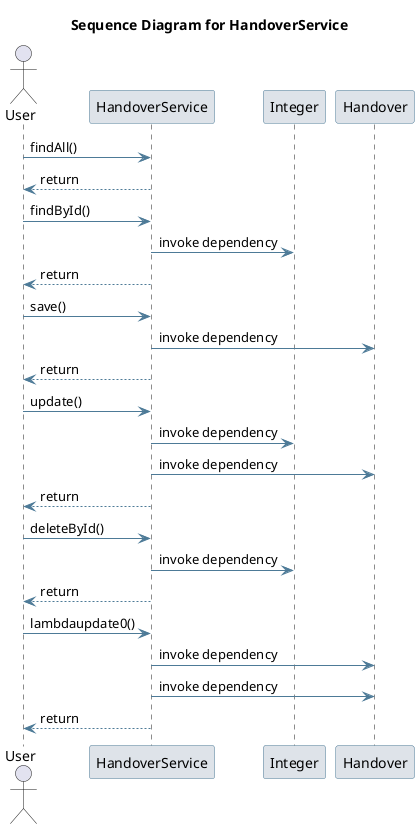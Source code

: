 @startuml
skinparam sequence {
 ArrowColor #4D7A97 
 ParticipantBorderColor #4D7A97 
 ParticipantBackgroundColor #DEE3E9 
}
title Sequence Diagram for HandoverService

actor User
User -> HandoverService: findAll()
HandoverService --> User : return
User -> HandoverService: findById()
participant Integer
HandoverService -> Integer: invoke dependency
HandoverService --> User : return
User -> HandoverService: save()
participant Handover
HandoverService -> Handover: invoke dependency
HandoverService --> User : return
User -> HandoverService: update()
HandoverService -> Integer: invoke dependency
HandoverService -> Handover: invoke dependency
HandoverService --> User : return
User -> HandoverService: deleteById()
HandoverService -> Integer: invoke dependency
HandoverService --> User : return
User -> HandoverService: lambdaupdate0()
HandoverService -> Handover: invoke dependency
HandoverService -> Handover: invoke dependency
HandoverService --> User : return
@enduml